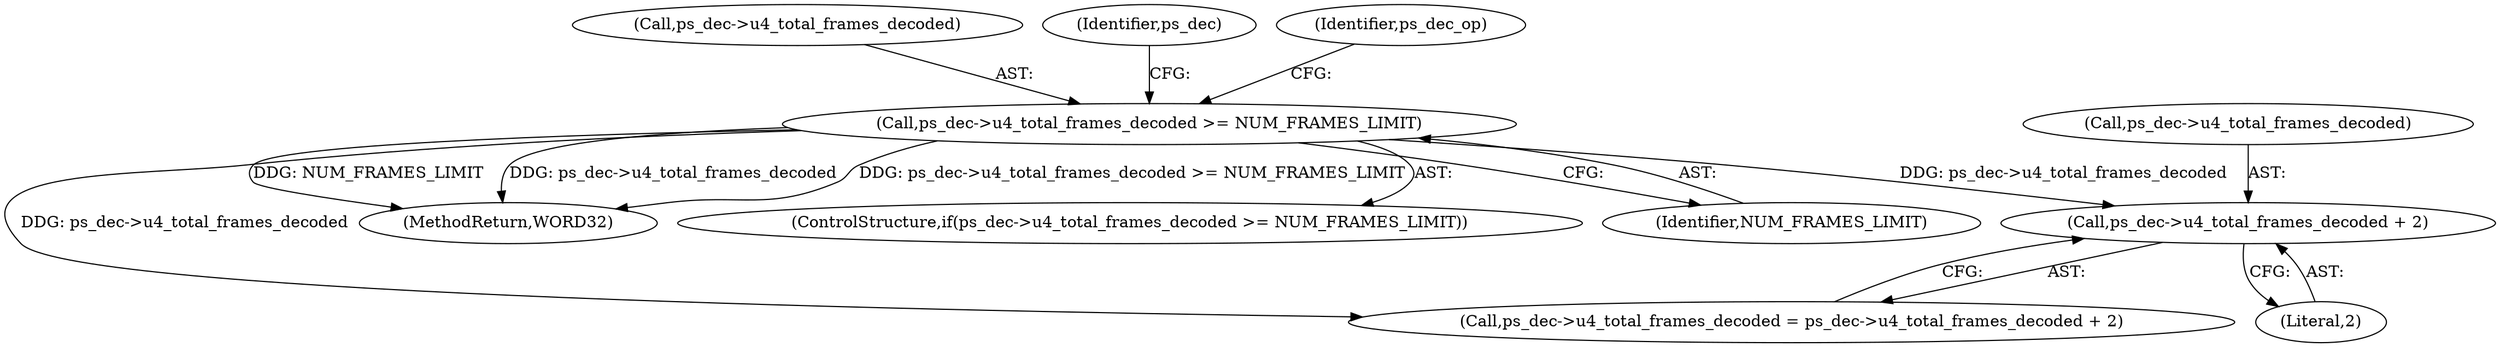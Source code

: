digraph "0_Android_e86d3cfd2bc28dac421092106751e5638d54a848@pointer" {
"1002023" [label="(Call,ps_dec->u4_total_frames_decoded + 2)"];
"1000470" [label="(Call,ps_dec->u4_total_frames_decoded >= NUM_FRAMES_LIMIT)"];
"1002024" [label="(Call,ps_dec->u4_total_frames_decoded)"];
"1000471" [label="(Call,ps_dec->u4_total_frames_decoded)"];
"1002019" [label="(Call,ps_dec->u4_total_frames_decoded = ps_dec->u4_total_frames_decoded + 2)"];
"1000470" [label="(Call,ps_dec->u4_total_frames_decoded >= NUM_FRAMES_LIMIT)"];
"1000485" [label="(Identifier,ps_dec)"];
"1000478" [label="(Identifier,ps_dec_op)"];
"1002023" [label="(Call,ps_dec->u4_total_frames_decoded + 2)"];
"1002270" [label="(MethodReturn,WORD32)"];
"1000469" [label="(ControlStructure,if(ps_dec->u4_total_frames_decoded >= NUM_FRAMES_LIMIT))"];
"1000474" [label="(Identifier,NUM_FRAMES_LIMIT)"];
"1002027" [label="(Literal,2)"];
"1002023" -> "1002019"  [label="AST: "];
"1002023" -> "1002027"  [label="CFG: "];
"1002024" -> "1002023"  [label="AST: "];
"1002027" -> "1002023"  [label="AST: "];
"1002019" -> "1002023"  [label="CFG: "];
"1000470" -> "1002023"  [label="DDG: ps_dec->u4_total_frames_decoded"];
"1000470" -> "1000469"  [label="AST: "];
"1000470" -> "1000474"  [label="CFG: "];
"1000471" -> "1000470"  [label="AST: "];
"1000474" -> "1000470"  [label="AST: "];
"1000478" -> "1000470"  [label="CFG: "];
"1000485" -> "1000470"  [label="CFG: "];
"1000470" -> "1002270"  [label="DDG: NUM_FRAMES_LIMIT"];
"1000470" -> "1002270"  [label="DDG: ps_dec->u4_total_frames_decoded"];
"1000470" -> "1002270"  [label="DDG: ps_dec->u4_total_frames_decoded >= NUM_FRAMES_LIMIT"];
"1000470" -> "1002019"  [label="DDG: ps_dec->u4_total_frames_decoded"];
}
